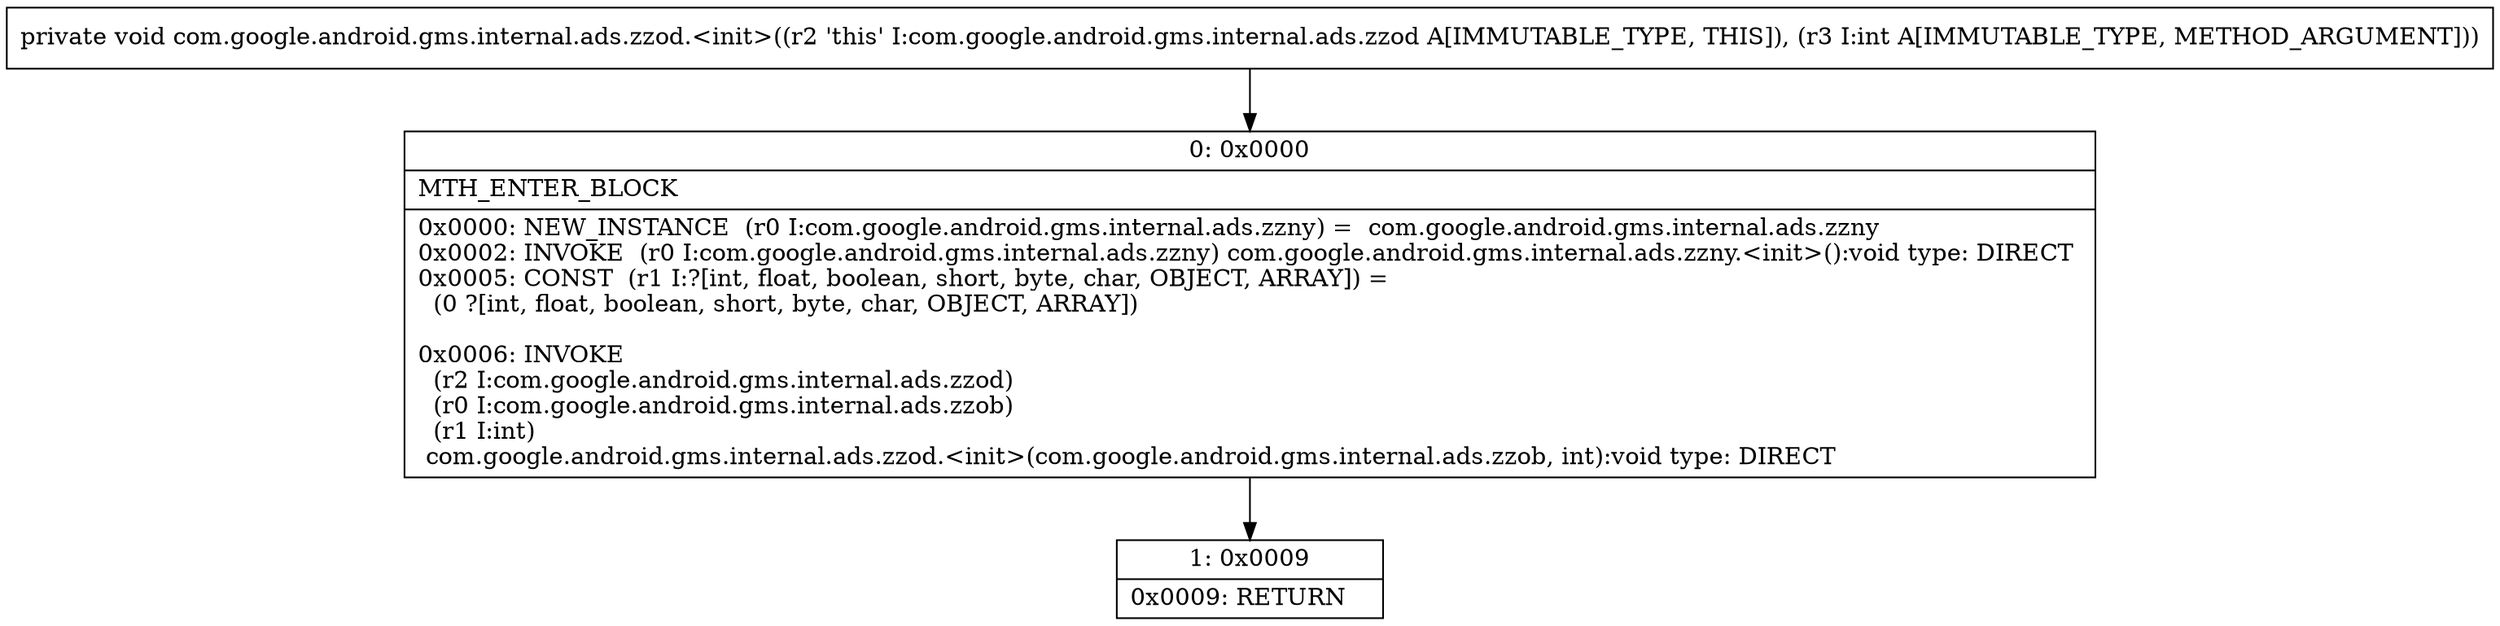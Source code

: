 digraph "CFG forcom.google.android.gms.internal.ads.zzod.\<init\>(I)V" {
Node_0 [shape=record,label="{0\:\ 0x0000|MTH_ENTER_BLOCK\l|0x0000: NEW_INSTANCE  (r0 I:com.google.android.gms.internal.ads.zzny) =  com.google.android.gms.internal.ads.zzny \l0x0002: INVOKE  (r0 I:com.google.android.gms.internal.ads.zzny) com.google.android.gms.internal.ads.zzny.\<init\>():void type: DIRECT \l0x0005: CONST  (r1 I:?[int, float, boolean, short, byte, char, OBJECT, ARRAY]) = \l  (0 ?[int, float, boolean, short, byte, char, OBJECT, ARRAY])\l \l0x0006: INVOKE  \l  (r2 I:com.google.android.gms.internal.ads.zzod)\l  (r0 I:com.google.android.gms.internal.ads.zzob)\l  (r1 I:int)\l com.google.android.gms.internal.ads.zzod.\<init\>(com.google.android.gms.internal.ads.zzob, int):void type: DIRECT \l}"];
Node_1 [shape=record,label="{1\:\ 0x0009|0x0009: RETURN   \l}"];
MethodNode[shape=record,label="{private void com.google.android.gms.internal.ads.zzod.\<init\>((r2 'this' I:com.google.android.gms.internal.ads.zzod A[IMMUTABLE_TYPE, THIS]), (r3 I:int A[IMMUTABLE_TYPE, METHOD_ARGUMENT])) }"];
MethodNode -> Node_0;
Node_0 -> Node_1;
}

